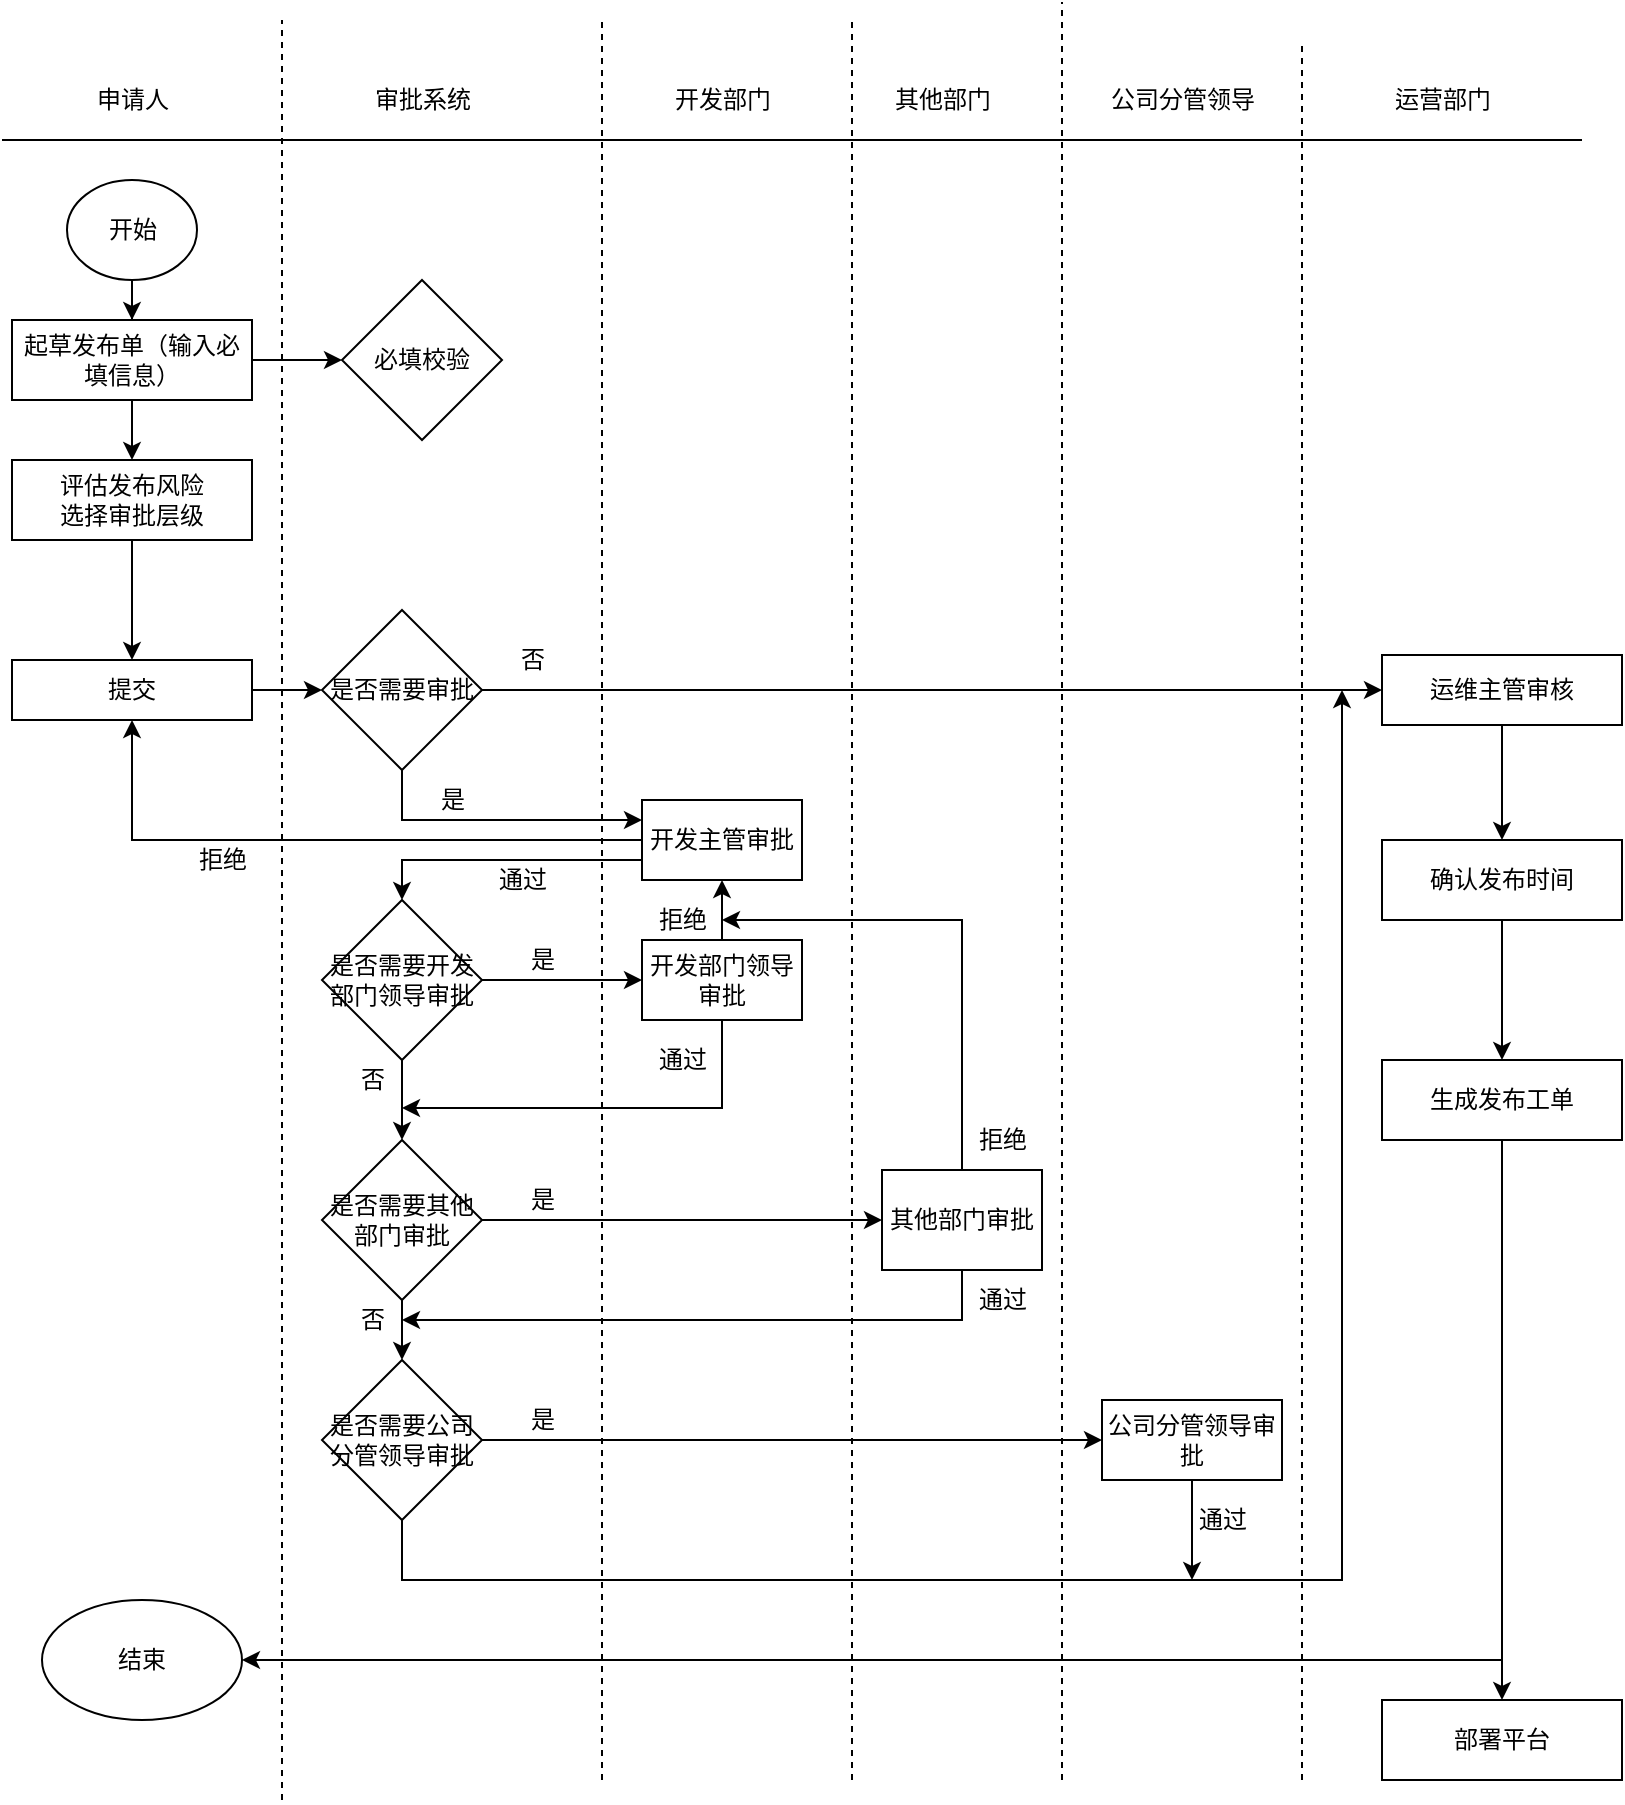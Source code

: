 <mxfile version="15.5.2" type="github">
  <diagram id="Vmgq69G5zivHSpTC17q_" name="Page-1">
    <mxGraphModel dx="782" dy="352" grid="1" gridSize="10" guides="1" tooltips="1" connect="1" arrows="1" fold="1" page="1" pageScale="1" pageWidth="850" pageHeight="1100" math="0" shadow="0">
      <root>
        <mxCell id="0" />
        <mxCell id="1" parent="0" />
        <mxCell id="4fzQf8-RqGM_sW67UMcs-1" value="" style="endArrow=none;html=1;rounded=0;" edge="1" parent="1">
          <mxGeometry width="50" height="50" relative="1" as="geometry">
            <mxPoint x="20" y="80" as="sourcePoint" />
            <mxPoint x="810" y="80" as="targetPoint" />
          </mxGeometry>
        </mxCell>
        <mxCell id="4fzQf8-RqGM_sW67UMcs-2" value="" style="endArrow=none;dashed=1;html=1;rounded=0;" edge="1" parent="1">
          <mxGeometry width="50" height="50" relative="1" as="geometry">
            <mxPoint x="160" y="910" as="sourcePoint" />
            <mxPoint x="160" y="20" as="targetPoint" />
          </mxGeometry>
        </mxCell>
        <mxCell id="4fzQf8-RqGM_sW67UMcs-3" value="" style="endArrow=none;dashed=1;html=1;rounded=0;" edge="1" parent="1">
          <mxGeometry width="50" height="50" relative="1" as="geometry">
            <mxPoint x="320" y="900" as="sourcePoint" />
            <mxPoint x="320" y="20" as="targetPoint" />
          </mxGeometry>
        </mxCell>
        <mxCell id="4fzQf8-RqGM_sW67UMcs-4" value="" style="endArrow=none;dashed=1;html=1;rounded=0;" edge="1" parent="1">
          <mxGeometry width="50" height="50" relative="1" as="geometry">
            <mxPoint x="445" y="900" as="sourcePoint" />
            <mxPoint x="445" y="20" as="targetPoint" />
          </mxGeometry>
        </mxCell>
        <mxCell id="4fzQf8-RqGM_sW67UMcs-5" value="" style="endArrow=none;dashed=1;html=1;rounded=0;" edge="1" parent="1">
          <mxGeometry width="50" height="50" relative="1" as="geometry">
            <mxPoint x="550" y="900" as="sourcePoint" />
            <mxPoint x="550" y="11" as="targetPoint" />
          </mxGeometry>
        </mxCell>
        <mxCell id="4fzQf8-RqGM_sW67UMcs-6" value="" style="endArrow=none;dashed=1;html=1;rounded=0;" edge="1" parent="1">
          <mxGeometry width="50" height="50" relative="1" as="geometry">
            <mxPoint x="670" y="900" as="sourcePoint" />
            <mxPoint x="670" y="30" as="targetPoint" />
          </mxGeometry>
        </mxCell>
        <mxCell id="4fzQf8-RqGM_sW67UMcs-7" value="申请人" style="text;html=1;align=center;verticalAlign=middle;resizable=0;points=[];autosize=1;strokeColor=none;fillColor=none;" vertex="1" parent="1">
          <mxGeometry x="60" y="50" width="50" height="20" as="geometry" />
        </mxCell>
        <mxCell id="4fzQf8-RqGM_sW67UMcs-8" value="审批系统" style="text;html=1;align=center;verticalAlign=middle;resizable=0;points=[];autosize=1;strokeColor=none;fillColor=none;" vertex="1" parent="1">
          <mxGeometry x="200" y="50" width="60" height="20" as="geometry" />
        </mxCell>
        <mxCell id="4fzQf8-RqGM_sW67UMcs-9" value="开发部门" style="text;html=1;align=center;verticalAlign=middle;resizable=0;points=[];autosize=1;strokeColor=none;fillColor=none;" vertex="1" parent="1">
          <mxGeometry x="350" y="50" width="60" height="20" as="geometry" />
        </mxCell>
        <mxCell id="4fzQf8-RqGM_sW67UMcs-10" value="其他部门" style="text;html=1;align=center;verticalAlign=middle;resizable=0;points=[];autosize=1;strokeColor=none;fillColor=none;" vertex="1" parent="1">
          <mxGeometry x="460" y="50" width="60" height="20" as="geometry" />
        </mxCell>
        <mxCell id="4fzQf8-RqGM_sW67UMcs-11" value="公司分管领导" style="text;html=1;align=center;verticalAlign=middle;resizable=0;points=[];autosize=1;strokeColor=none;fillColor=none;" vertex="1" parent="1">
          <mxGeometry x="565" y="50" width="90" height="20" as="geometry" />
        </mxCell>
        <mxCell id="4fzQf8-RqGM_sW67UMcs-12" value="运营部门" style="text;html=1;align=center;verticalAlign=middle;resizable=0;points=[];autosize=1;strokeColor=none;fillColor=none;" vertex="1" parent="1">
          <mxGeometry x="710" y="50" width="60" height="20" as="geometry" />
        </mxCell>
        <mxCell id="4fzQf8-RqGM_sW67UMcs-15" value="" style="edgeStyle=orthogonalEdgeStyle;rounded=0;orthogonalLoop=1;jettySize=auto;html=1;" edge="1" parent="1" source="4fzQf8-RqGM_sW67UMcs-13" target="4fzQf8-RqGM_sW67UMcs-14">
          <mxGeometry relative="1" as="geometry" />
        </mxCell>
        <mxCell id="4fzQf8-RqGM_sW67UMcs-13" value="开始" style="ellipse;whiteSpace=wrap;html=1;" vertex="1" parent="1">
          <mxGeometry x="52.5" y="100" width="65" height="50" as="geometry" />
        </mxCell>
        <mxCell id="4fzQf8-RqGM_sW67UMcs-20" value="" style="edgeStyle=orthogonalEdgeStyle;rounded=0;orthogonalLoop=1;jettySize=auto;html=1;" edge="1" parent="1" source="4fzQf8-RqGM_sW67UMcs-14" target="4fzQf8-RqGM_sW67UMcs-16">
          <mxGeometry relative="1" as="geometry" />
        </mxCell>
        <mxCell id="4fzQf8-RqGM_sW67UMcs-22" value="" style="edgeStyle=orthogonalEdgeStyle;rounded=0;orthogonalLoop=1;jettySize=auto;html=1;" edge="1" parent="1" source="4fzQf8-RqGM_sW67UMcs-14" target="4fzQf8-RqGM_sW67UMcs-21">
          <mxGeometry relative="1" as="geometry" />
        </mxCell>
        <mxCell id="4fzQf8-RqGM_sW67UMcs-14" value="起草发布单（输入必填信息）" style="whiteSpace=wrap;html=1;" vertex="1" parent="1">
          <mxGeometry x="25" y="170" width="120" height="40" as="geometry" />
        </mxCell>
        <mxCell id="4fzQf8-RqGM_sW67UMcs-16" value="必填校验" style="rhombus;whiteSpace=wrap;html=1;" vertex="1" parent="1">
          <mxGeometry x="190" y="150" width="80" height="80" as="geometry" />
        </mxCell>
        <mxCell id="4fzQf8-RqGM_sW67UMcs-24" value="" style="edgeStyle=orthogonalEdgeStyle;rounded=0;orthogonalLoop=1;jettySize=auto;html=1;" edge="1" parent="1" source="4fzQf8-RqGM_sW67UMcs-21" target="4fzQf8-RqGM_sW67UMcs-23">
          <mxGeometry relative="1" as="geometry" />
        </mxCell>
        <mxCell id="4fzQf8-RqGM_sW67UMcs-21" value="&lt;div&gt;评估发布风险&lt;/div&gt;&lt;div&gt;选择审批层级&lt;/div&gt;" style="whiteSpace=wrap;html=1;" vertex="1" parent="1">
          <mxGeometry x="25" y="240" width="120" height="40" as="geometry" />
        </mxCell>
        <mxCell id="4fzQf8-RqGM_sW67UMcs-26" value="" style="edgeStyle=orthogonalEdgeStyle;rounded=0;orthogonalLoop=1;jettySize=auto;html=1;" edge="1" parent="1" source="4fzQf8-RqGM_sW67UMcs-23" target="4fzQf8-RqGM_sW67UMcs-25">
          <mxGeometry relative="1" as="geometry" />
        </mxCell>
        <mxCell id="4fzQf8-RqGM_sW67UMcs-23" value="提交" style="whiteSpace=wrap;html=1;" vertex="1" parent="1">
          <mxGeometry x="25" y="340" width="120" height="30" as="geometry" />
        </mxCell>
        <mxCell id="4fzQf8-RqGM_sW67UMcs-28" value="" style="edgeStyle=orthogonalEdgeStyle;rounded=0;orthogonalLoop=1;jettySize=auto;html=1;" edge="1" parent="1" source="4fzQf8-RqGM_sW67UMcs-25" target="4fzQf8-RqGM_sW67UMcs-27">
          <mxGeometry relative="1" as="geometry" />
        </mxCell>
        <mxCell id="4fzQf8-RqGM_sW67UMcs-25" value="是否需要审批" style="rhombus;whiteSpace=wrap;html=1;" vertex="1" parent="1">
          <mxGeometry x="180" y="315" width="80" height="80" as="geometry" />
        </mxCell>
        <mxCell id="4fzQf8-RqGM_sW67UMcs-68" value="" style="edgeStyle=orthogonalEdgeStyle;rounded=0;orthogonalLoop=1;jettySize=auto;html=1;" edge="1" parent="1" source="4fzQf8-RqGM_sW67UMcs-27" target="4fzQf8-RqGM_sW67UMcs-67">
          <mxGeometry relative="1" as="geometry" />
        </mxCell>
        <mxCell id="4fzQf8-RqGM_sW67UMcs-27" value="运维主管审核" style="whiteSpace=wrap;html=1;" vertex="1" parent="1">
          <mxGeometry x="710" y="337.5" width="120" height="35" as="geometry" />
        </mxCell>
        <mxCell id="4fzQf8-RqGM_sW67UMcs-32" value="" style="edgeStyle=orthogonalEdgeStyle;rounded=0;orthogonalLoop=1;jettySize=auto;html=1;" edge="1" parent="1" source="4fzQf8-RqGM_sW67UMcs-29" target="4fzQf8-RqGM_sW67UMcs-31">
          <mxGeometry relative="1" as="geometry" />
        </mxCell>
        <mxCell id="4fzQf8-RqGM_sW67UMcs-45" value="" style="edgeStyle=orthogonalEdgeStyle;rounded=0;orthogonalLoop=1;jettySize=auto;html=1;" edge="1" parent="1" source="4fzQf8-RqGM_sW67UMcs-29" target="4fzQf8-RqGM_sW67UMcs-44">
          <mxGeometry relative="1" as="geometry" />
        </mxCell>
        <mxCell id="4fzQf8-RqGM_sW67UMcs-29" value="是否需要开发部门领导审批" style="rhombus;whiteSpace=wrap;html=1;" vertex="1" parent="1">
          <mxGeometry x="180" y="460" width="80" height="80" as="geometry" />
        </mxCell>
        <mxCell id="4fzQf8-RqGM_sW67UMcs-34" value="" style="edgeStyle=orthogonalEdgeStyle;rounded=0;orthogonalLoop=1;jettySize=auto;html=1;" edge="1" parent="1" source="4fzQf8-RqGM_sW67UMcs-31" target="4fzQf8-RqGM_sW67UMcs-33">
          <mxGeometry relative="1" as="geometry" />
        </mxCell>
        <mxCell id="4fzQf8-RqGM_sW67UMcs-53" value="" style="edgeStyle=orthogonalEdgeStyle;rounded=0;orthogonalLoop=1;jettySize=auto;html=1;" edge="1" parent="1" source="4fzQf8-RqGM_sW67UMcs-31" target="4fzQf8-RqGM_sW67UMcs-52">
          <mxGeometry relative="1" as="geometry" />
        </mxCell>
        <mxCell id="4fzQf8-RqGM_sW67UMcs-31" value="是否需要其他部门审批" style="rhombus;whiteSpace=wrap;html=1;" vertex="1" parent="1">
          <mxGeometry x="180" y="580" width="80" height="80" as="geometry" />
        </mxCell>
        <mxCell id="4fzQf8-RqGM_sW67UMcs-61" value="" style="edgeStyle=orthogonalEdgeStyle;rounded=0;orthogonalLoop=1;jettySize=auto;html=1;" edge="1" parent="1" source="4fzQf8-RqGM_sW67UMcs-33" target="4fzQf8-RqGM_sW67UMcs-60">
          <mxGeometry relative="1" as="geometry" />
        </mxCell>
        <mxCell id="4fzQf8-RqGM_sW67UMcs-33" value="是否需要公司分管领导审批" style="rhombus;whiteSpace=wrap;html=1;" vertex="1" parent="1">
          <mxGeometry x="180" y="690" width="80" height="80" as="geometry" />
        </mxCell>
        <mxCell id="4fzQf8-RqGM_sW67UMcs-42" value="" style="edgeStyle=orthogonalEdgeStyle;rounded=0;orthogonalLoop=1;jettySize=auto;html=1;entryX=0.5;entryY=1;entryDx=0;entryDy=0;" edge="1" parent="1" source="4fzQf8-RqGM_sW67UMcs-35" target="4fzQf8-RqGM_sW67UMcs-23">
          <mxGeometry relative="1" as="geometry" />
        </mxCell>
        <mxCell id="4fzQf8-RqGM_sW67UMcs-35" value="开发主管审批" style="rounded=0;whiteSpace=wrap;html=1;" vertex="1" parent="1">
          <mxGeometry x="340" y="410" width="80" height="40" as="geometry" />
        </mxCell>
        <mxCell id="4fzQf8-RqGM_sW67UMcs-37" value="" style="endArrow=classic;html=1;rounded=0;exitX=0.5;exitY=1;exitDx=0;exitDy=0;entryX=0;entryY=0.25;entryDx=0;entryDy=0;" edge="1" parent="1" source="4fzQf8-RqGM_sW67UMcs-25" target="4fzQf8-RqGM_sW67UMcs-35">
          <mxGeometry width="50" height="50" relative="1" as="geometry">
            <mxPoint x="420" y="470" as="sourcePoint" />
            <mxPoint x="470" y="420" as="targetPoint" />
            <Array as="points">
              <mxPoint x="220" y="420" />
            </Array>
          </mxGeometry>
        </mxCell>
        <mxCell id="4fzQf8-RqGM_sW67UMcs-38" value="" style="endArrow=classic;html=1;rounded=0;exitX=0;exitY=0.75;exitDx=0;exitDy=0;entryX=0.5;entryY=0;entryDx=0;entryDy=0;" edge="1" parent="1" source="4fzQf8-RqGM_sW67UMcs-35" target="4fzQf8-RqGM_sW67UMcs-29">
          <mxGeometry width="50" height="50" relative="1" as="geometry">
            <mxPoint x="420" y="470" as="sourcePoint" />
            <mxPoint x="470" y="420" as="targetPoint" />
            <Array as="points">
              <mxPoint x="220" y="440" />
            </Array>
          </mxGeometry>
        </mxCell>
        <mxCell id="4fzQf8-RqGM_sW67UMcs-39" value="是" style="text;html=1;align=center;verticalAlign=middle;resizable=0;points=[];autosize=1;strokeColor=none;fillColor=none;" vertex="1" parent="1">
          <mxGeometry x="230" y="400" width="30" height="20" as="geometry" />
        </mxCell>
        <mxCell id="4fzQf8-RqGM_sW67UMcs-40" value="否" style="text;html=1;align=center;verticalAlign=middle;resizable=0;points=[];autosize=1;strokeColor=none;fillColor=none;" vertex="1" parent="1">
          <mxGeometry x="270" y="330" width="30" height="20" as="geometry" />
        </mxCell>
        <mxCell id="4fzQf8-RqGM_sW67UMcs-41" value="通过" style="text;html=1;align=center;verticalAlign=middle;resizable=0;points=[];autosize=1;strokeColor=none;fillColor=none;" vertex="1" parent="1">
          <mxGeometry x="260" y="440" width="40" height="20" as="geometry" />
        </mxCell>
        <mxCell id="4fzQf8-RqGM_sW67UMcs-43" value="拒绝" style="text;html=1;align=center;verticalAlign=middle;resizable=0;points=[];autosize=1;strokeColor=none;fillColor=none;" vertex="1" parent="1">
          <mxGeometry x="110" y="430" width="40" height="20" as="geometry" />
        </mxCell>
        <mxCell id="4fzQf8-RqGM_sW67UMcs-50" value="" style="edgeStyle=orthogonalEdgeStyle;rounded=0;orthogonalLoop=1;jettySize=auto;html=1;" edge="1" parent="1" source="4fzQf8-RqGM_sW67UMcs-44" target="4fzQf8-RqGM_sW67UMcs-35">
          <mxGeometry relative="1" as="geometry" />
        </mxCell>
        <mxCell id="4fzQf8-RqGM_sW67UMcs-44" value="开发部门领导审批" style="whiteSpace=wrap;html=1;" vertex="1" parent="1">
          <mxGeometry x="340" y="480" width="80" height="40" as="geometry" />
        </mxCell>
        <mxCell id="4fzQf8-RqGM_sW67UMcs-46" value="是" style="text;html=1;align=center;verticalAlign=middle;resizable=0;points=[];autosize=1;strokeColor=none;fillColor=none;" vertex="1" parent="1">
          <mxGeometry x="275" y="480" width="30" height="20" as="geometry" />
        </mxCell>
        <mxCell id="4fzQf8-RqGM_sW67UMcs-47" value="否" style="text;html=1;align=center;verticalAlign=middle;resizable=0;points=[];autosize=1;strokeColor=none;fillColor=none;" vertex="1" parent="1">
          <mxGeometry x="190" y="540" width="30" height="20" as="geometry" />
        </mxCell>
        <mxCell id="4fzQf8-RqGM_sW67UMcs-48" value="" style="endArrow=classic;html=1;rounded=0;exitX=0.5;exitY=1;exitDx=0;exitDy=0;" edge="1" parent="1" source="4fzQf8-RqGM_sW67UMcs-44">
          <mxGeometry width="50" height="50" relative="1" as="geometry">
            <mxPoint x="290" y="610" as="sourcePoint" />
            <mxPoint x="220" y="564" as="targetPoint" />
            <Array as="points">
              <mxPoint x="380" y="564" />
            </Array>
          </mxGeometry>
        </mxCell>
        <mxCell id="4fzQf8-RqGM_sW67UMcs-49" value="通过" style="text;html=1;align=center;verticalAlign=middle;resizable=0;points=[];autosize=1;strokeColor=none;fillColor=none;" vertex="1" parent="1">
          <mxGeometry x="340" y="530" width="40" height="20" as="geometry" />
        </mxCell>
        <mxCell id="4fzQf8-RqGM_sW67UMcs-51" value="拒绝" style="text;html=1;align=center;verticalAlign=middle;resizable=0;points=[];autosize=1;strokeColor=none;fillColor=none;" vertex="1" parent="1">
          <mxGeometry x="340" y="460" width="40" height="20" as="geometry" />
        </mxCell>
        <mxCell id="4fzQf8-RqGM_sW67UMcs-52" value="其他部门审批" style="whiteSpace=wrap;html=1;" vertex="1" parent="1">
          <mxGeometry x="460" y="595" width="80" height="50" as="geometry" />
        </mxCell>
        <mxCell id="4fzQf8-RqGM_sW67UMcs-54" value="是" style="text;html=1;align=center;verticalAlign=middle;resizable=0;points=[];autosize=1;strokeColor=none;fillColor=none;" vertex="1" parent="1">
          <mxGeometry x="275" y="600" width="30" height="20" as="geometry" />
        </mxCell>
        <mxCell id="4fzQf8-RqGM_sW67UMcs-55" value="否" style="text;html=1;align=center;verticalAlign=middle;resizable=0;points=[];autosize=1;strokeColor=none;fillColor=none;" vertex="1" parent="1">
          <mxGeometry x="190" y="660" width="30" height="20" as="geometry" />
        </mxCell>
        <mxCell id="4fzQf8-RqGM_sW67UMcs-56" value="" style="endArrow=classic;html=1;rounded=0;exitX=0.5;exitY=1;exitDx=0;exitDy=0;" edge="1" parent="1" source="4fzQf8-RqGM_sW67UMcs-52" target="4fzQf8-RqGM_sW67UMcs-55">
          <mxGeometry width="50" height="50" relative="1" as="geometry">
            <mxPoint x="460" y="660" as="sourcePoint" />
            <mxPoint x="510" y="610" as="targetPoint" />
            <Array as="points">
              <mxPoint x="500" y="670" />
            </Array>
          </mxGeometry>
        </mxCell>
        <mxCell id="4fzQf8-RqGM_sW67UMcs-57" value="通过" style="text;html=1;align=center;verticalAlign=middle;resizable=0;points=[];autosize=1;strokeColor=none;fillColor=none;" vertex="1" parent="1">
          <mxGeometry x="500" y="650" width="40" height="20" as="geometry" />
        </mxCell>
        <mxCell id="4fzQf8-RqGM_sW67UMcs-58" value="" style="endArrow=classic;html=1;rounded=0;exitX=0.5;exitY=0;exitDx=0;exitDy=0;entryX=1;entryY=0.5;entryDx=0;entryDy=0;entryPerimeter=0;" edge="1" parent="1" source="4fzQf8-RqGM_sW67UMcs-52" target="4fzQf8-RqGM_sW67UMcs-51">
          <mxGeometry width="50" height="50" relative="1" as="geometry">
            <mxPoint x="460" y="560" as="sourcePoint" />
            <mxPoint x="500" y="460" as="targetPoint" />
            <Array as="points">
              <mxPoint x="500" y="470" />
            </Array>
          </mxGeometry>
        </mxCell>
        <mxCell id="4fzQf8-RqGM_sW67UMcs-59" value="拒绝" style="text;html=1;align=center;verticalAlign=middle;resizable=0;points=[];autosize=1;strokeColor=none;fillColor=none;" vertex="1" parent="1">
          <mxGeometry x="500" y="570" width="40" height="20" as="geometry" />
        </mxCell>
        <mxCell id="4fzQf8-RqGM_sW67UMcs-60" value="公司分管领导审批" style="whiteSpace=wrap;html=1;" vertex="1" parent="1">
          <mxGeometry x="570" y="710" width="90" height="40" as="geometry" />
        </mxCell>
        <mxCell id="4fzQf8-RqGM_sW67UMcs-62" value="是" style="text;html=1;align=center;verticalAlign=middle;resizable=0;points=[];autosize=1;strokeColor=none;fillColor=none;" vertex="1" parent="1">
          <mxGeometry x="275" y="710" width="30" height="20" as="geometry" />
        </mxCell>
        <mxCell id="4fzQf8-RqGM_sW67UMcs-63" value="" style="endArrow=classic;html=1;rounded=0;exitX=0.5;exitY=1;exitDx=0;exitDy=0;" edge="1" parent="1" source="4fzQf8-RqGM_sW67UMcs-33">
          <mxGeometry width="50" height="50" relative="1" as="geometry">
            <mxPoint x="500" y="750" as="sourcePoint" />
            <mxPoint x="690" y="355" as="targetPoint" />
            <Array as="points">
              <mxPoint x="220" y="800" />
              <mxPoint x="690" y="800" />
            </Array>
          </mxGeometry>
        </mxCell>
        <mxCell id="4fzQf8-RqGM_sW67UMcs-64" value="" style="endArrow=classic;html=1;rounded=0;exitX=0.5;exitY=1;exitDx=0;exitDy=0;" edge="1" parent="1" source="4fzQf8-RqGM_sW67UMcs-60">
          <mxGeometry width="50" height="50" relative="1" as="geometry">
            <mxPoint x="500" y="750" as="sourcePoint" />
            <mxPoint x="615" y="800" as="targetPoint" />
          </mxGeometry>
        </mxCell>
        <mxCell id="4fzQf8-RqGM_sW67UMcs-65" value="通过" style="text;html=1;align=center;verticalAlign=middle;resizable=0;points=[];autosize=1;strokeColor=none;fillColor=none;" vertex="1" parent="1">
          <mxGeometry x="610" y="760" width="40" height="20" as="geometry" />
        </mxCell>
        <mxCell id="4fzQf8-RqGM_sW67UMcs-71" value="" style="edgeStyle=orthogonalEdgeStyle;rounded=0;orthogonalLoop=1;jettySize=auto;html=1;" edge="1" parent="1" source="4fzQf8-RqGM_sW67UMcs-67" target="4fzQf8-RqGM_sW67UMcs-70">
          <mxGeometry relative="1" as="geometry" />
        </mxCell>
        <mxCell id="4fzQf8-RqGM_sW67UMcs-67" value="确认发布时间" style="whiteSpace=wrap;html=1;" vertex="1" parent="1">
          <mxGeometry x="710" y="430" width="120" height="40" as="geometry" />
        </mxCell>
        <mxCell id="4fzQf8-RqGM_sW67UMcs-69" value="结束" style="ellipse;whiteSpace=wrap;html=1;" vertex="1" parent="1">
          <mxGeometry x="40" y="810" width="100" height="60" as="geometry" />
        </mxCell>
        <mxCell id="4fzQf8-RqGM_sW67UMcs-73" value="" style="edgeStyle=orthogonalEdgeStyle;rounded=0;orthogonalLoop=1;jettySize=auto;html=1;" edge="1" parent="1" source="4fzQf8-RqGM_sW67UMcs-70" target="4fzQf8-RqGM_sW67UMcs-72">
          <mxGeometry relative="1" as="geometry" />
        </mxCell>
        <mxCell id="4fzQf8-RqGM_sW67UMcs-70" value="生成发布工单" style="whiteSpace=wrap;html=1;" vertex="1" parent="1">
          <mxGeometry x="710" y="540" width="120" height="40" as="geometry" />
        </mxCell>
        <mxCell id="4fzQf8-RqGM_sW67UMcs-72" value="部署平台" style="whiteSpace=wrap;html=1;" vertex="1" parent="1">
          <mxGeometry x="710" y="860" width="120" height="40" as="geometry" />
        </mxCell>
        <mxCell id="4fzQf8-RqGM_sW67UMcs-74" value="" style="endArrow=classic;html=1;rounded=0;entryX=1;entryY=0.5;entryDx=0;entryDy=0;" edge="1" parent="1" target="4fzQf8-RqGM_sW67UMcs-69">
          <mxGeometry width="50" height="50" relative="1" as="geometry">
            <mxPoint x="770" y="840" as="sourcePoint" />
            <mxPoint x="140" y="830" as="targetPoint" />
          </mxGeometry>
        </mxCell>
      </root>
    </mxGraphModel>
  </diagram>
</mxfile>
